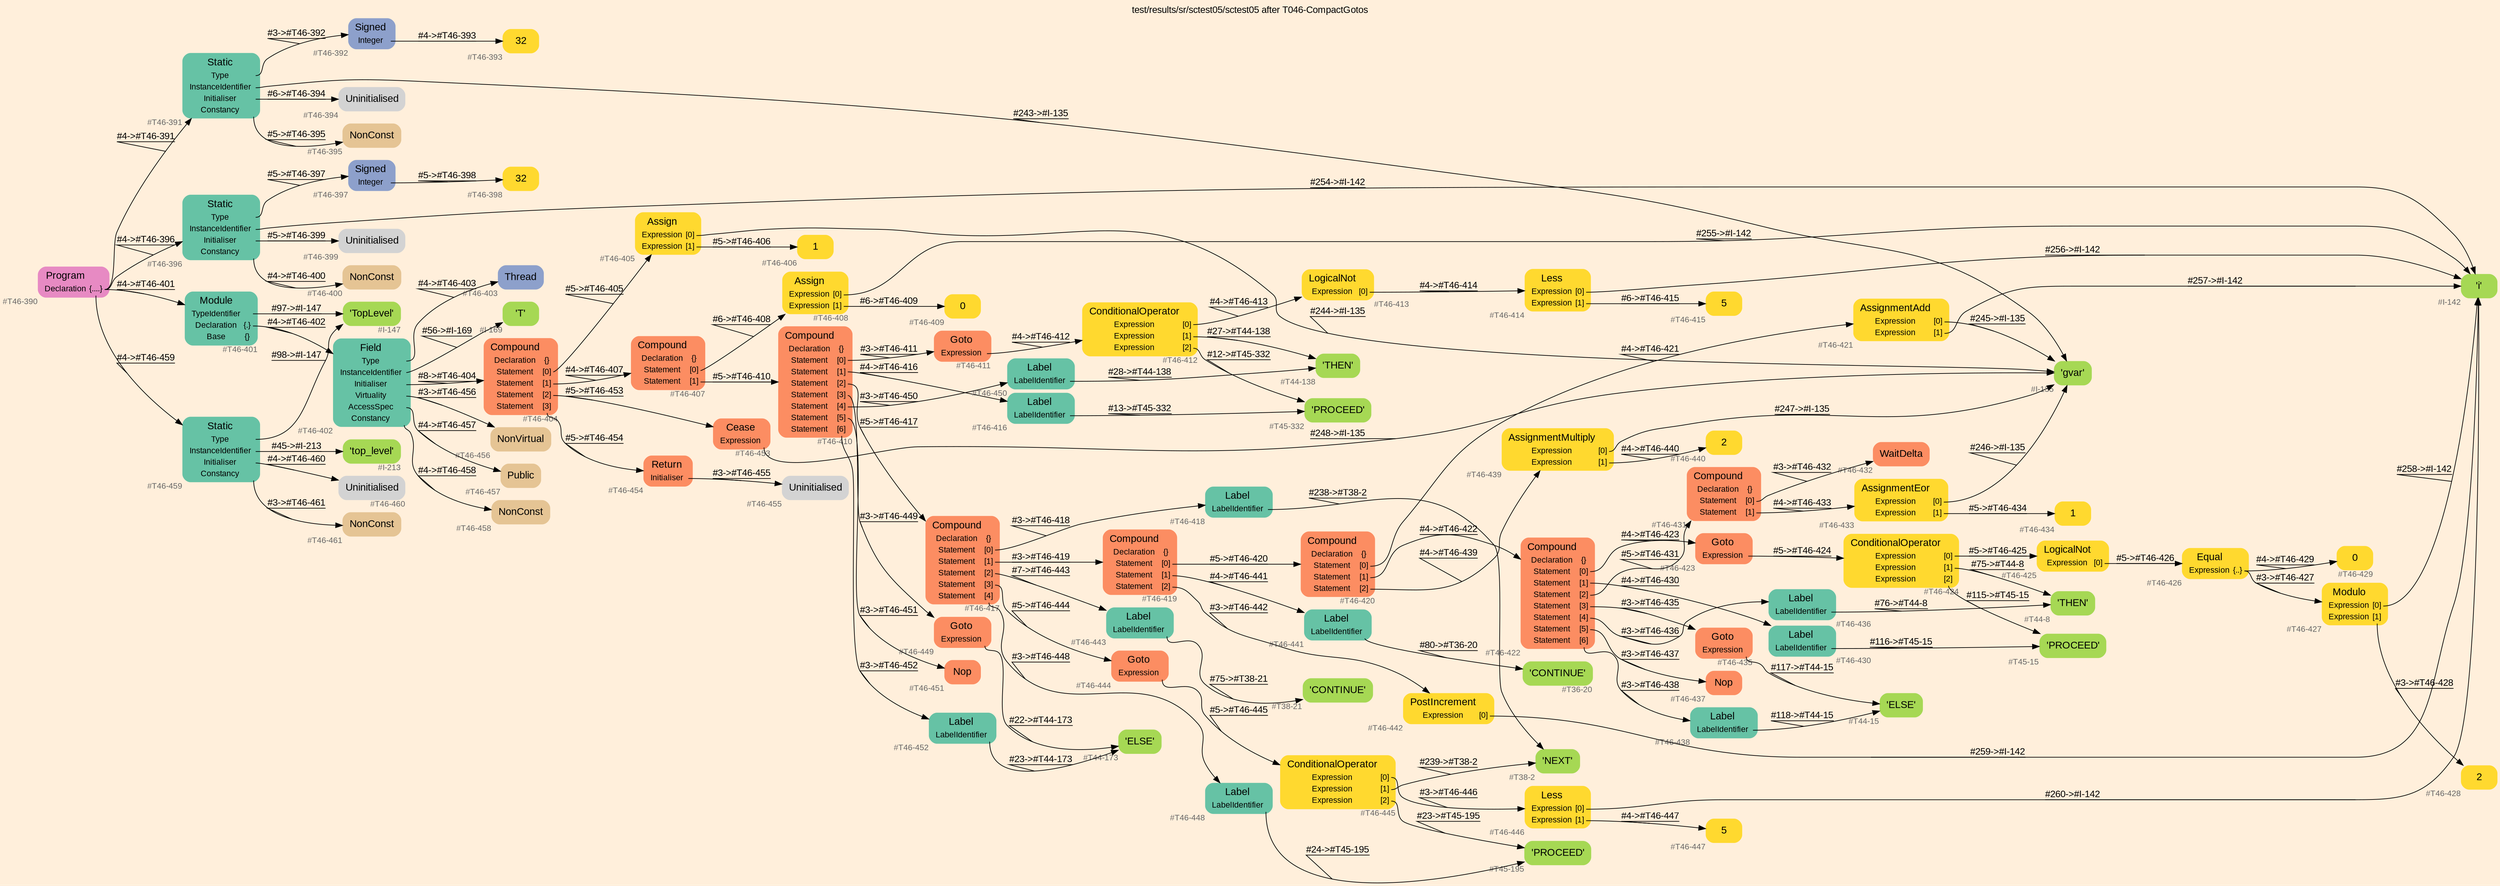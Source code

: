 digraph "test/results/sr/sctest05/sctest05 after T046-CompactGotos" {
label = "test/results/sr/sctest05/sctest05 after T046-CompactGotos"
labelloc = t
graph [
    rankdir = "LR"
    ranksep = 0.3
    bgcolor = antiquewhite1
    color = black
    fontcolor = black
    fontname = "Arial"
];
node [
    fontname = "Arial"
];
edge [
    fontname = "Arial"
];

// -------------------- node figure --------------------
// -------- block #T46-390 ----------
"#T46-390" [
    fillcolor = "/set28/4"
    xlabel = "#T46-390"
    fontsize = "12"
    fontcolor = grey40
    shape = "plaintext"
    label = <<TABLE BORDER="0" CELLBORDER="0" CELLSPACING="0">
     <TR><TD><FONT COLOR="black" POINT-SIZE="15">Program</FONT></TD></TR>
     <TR><TD><FONT COLOR="black" POINT-SIZE="12">Declaration</FONT></TD><TD PORT="port0"><FONT COLOR="black" POINT-SIZE="12">{....}</FONT></TD></TR>
    </TABLE>>
    style = "rounded,filled"
];

// -------- block #T46-391 ----------
"#T46-391" [
    fillcolor = "/set28/1"
    xlabel = "#T46-391"
    fontsize = "12"
    fontcolor = grey40
    shape = "plaintext"
    label = <<TABLE BORDER="0" CELLBORDER="0" CELLSPACING="0">
     <TR><TD><FONT COLOR="black" POINT-SIZE="15">Static</FONT></TD></TR>
     <TR><TD><FONT COLOR="black" POINT-SIZE="12">Type</FONT></TD><TD PORT="port0"></TD></TR>
     <TR><TD><FONT COLOR="black" POINT-SIZE="12">InstanceIdentifier</FONT></TD><TD PORT="port1"></TD></TR>
     <TR><TD><FONT COLOR="black" POINT-SIZE="12">Initialiser</FONT></TD><TD PORT="port2"></TD></TR>
     <TR><TD><FONT COLOR="black" POINT-SIZE="12">Constancy</FONT></TD><TD PORT="port3"></TD></TR>
    </TABLE>>
    style = "rounded,filled"
];

// -------- block #T46-392 ----------
"#T46-392" [
    fillcolor = "/set28/3"
    xlabel = "#T46-392"
    fontsize = "12"
    fontcolor = grey40
    shape = "plaintext"
    label = <<TABLE BORDER="0" CELLBORDER="0" CELLSPACING="0">
     <TR><TD><FONT COLOR="black" POINT-SIZE="15">Signed</FONT></TD></TR>
     <TR><TD><FONT COLOR="black" POINT-SIZE="12">Integer</FONT></TD><TD PORT="port0"></TD></TR>
    </TABLE>>
    style = "rounded,filled"
];

// -------- block #T46-393 ----------
"#T46-393" [
    fillcolor = "/set28/6"
    xlabel = "#T46-393"
    fontsize = "12"
    fontcolor = grey40
    shape = "plaintext"
    label = <<TABLE BORDER="0" CELLBORDER="0" CELLSPACING="0">
     <TR><TD><FONT COLOR="black" POINT-SIZE="15">32</FONT></TD></TR>
    </TABLE>>
    style = "rounded,filled"
];

// -------- block #I-135 ----------
"#I-135" [
    fillcolor = "/set28/5"
    xlabel = "#I-135"
    fontsize = "12"
    fontcolor = grey40
    shape = "plaintext"
    label = <<TABLE BORDER="0" CELLBORDER="0" CELLSPACING="0">
     <TR><TD><FONT COLOR="black" POINT-SIZE="15">'gvar'</FONT></TD></TR>
    </TABLE>>
    style = "rounded,filled"
];

// -------- block #T46-394 ----------
"#T46-394" [
    xlabel = "#T46-394"
    fontsize = "12"
    fontcolor = grey40
    shape = "plaintext"
    label = <<TABLE BORDER="0" CELLBORDER="0" CELLSPACING="0">
     <TR><TD><FONT COLOR="black" POINT-SIZE="15">Uninitialised</FONT></TD></TR>
    </TABLE>>
    style = "rounded,filled"
];

// -------- block #T46-395 ----------
"#T46-395" [
    fillcolor = "/set28/7"
    xlabel = "#T46-395"
    fontsize = "12"
    fontcolor = grey40
    shape = "plaintext"
    label = <<TABLE BORDER="0" CELLBORDER="0" CELLSPACING="0">
     <TR><TD><FONT COLOR="black" POINT-SIZE="15">NonConst</FONT></TD></TR>
    </TABLE>>
    style = "rounded,filled"
];

// -------- block #T46-396 ----------
"#T46-396" [
    fillcolor = "/set28/1"
    xlabel = "#T46-396"
    fontsize = "12"
    fontcolor = grey40
    shape = "plaintext"
    label = <<TABLE BORDER="0" CELLBORDER="0" CELLSPACING="0">
     <TR><TD><FONT COLOR="black" POINT-SIZE="15">Static</FONT></TD></TR>
     <TR><TD><FONT COLOR="black" POINT-SIZE="12">Type</FONT></TD><TD PORT="port0"></TD></TR>
     <TR><TD><FONT COLOR="black" POINT-SIZE="12">InstanceIdentifier</FONT></TD><TD PORT="port1"></TD></TR>
     <TR><TD><FONT COLOR="black" POINT-SIZE="12">Initialiser</FONT></TD><TD PORT="port2"></TD></TR>
     <TR><TD><FONT COLOR="black" POINT-SIZE="12">Constancy</FONT></TD><TD PORT="port3"></TD></TR>
    </TABLE>>
    style = "rounded,filled"
];

// -------- block #T46-397 ----------
"#T46-397" [
    fillcolor = "/set28/3"
    xlabel = "#T46-397"
    fontsize = "12"
    fontcolor = grey40
    shape = "plaintext"
    label = <<TABLE BORDER="0" CELLBORDER="0" CELLSPACING="0">
     <TR><TD><FONT COLOR="black" POINT-SIZE="15">Signed</FONT></TD></TR>
     <TR><TD><FONT COLOR="black" POINT-SIZE="12">Integer</FONT></TD><TD PORT="port0"></TD></TR>
    </TABLE>>
    style = "rounded,filled"
];

// -------- block #T46-398 ----------
"#T46-398" [
    fillcolor = "/set28/6"
    xlabel = "#T46-398"
    fontsize = "12"
    fontcolor = grey40
    shape = "plaintext"
    label = <<TABLE BORDER="0" CELLBORDER="0" CELLSPACING="0">
     <TR><TD><FONT COLOR="black" POINT-SIZE="15">32</FONT></TD></TR>
    </TABLE>>
    style = "rounded,filled"
];

// -------- block #I-142 ----------
"#I-142" [
    fillcolor = "/set28/5"
    xlabel = "#I-142"
    fontsize = "12"
    fontcolor = grey40
    shape = "plaintext"
    label = <<TABLE BORDER="0" CELLBORDER="0" CELLSPACING="0">
     <TR><TD><FONT COLOR="black" POINT-SIZE="15">'i'</FONT></TD></TR>
    </TABLE>>
    style = "rounded,filled"
];

// -------- block #T46-399 ----------
"#T46-399" [
    xlabel = "#T46-399"
    fontsize = "12"
    fontcolor = grey40
    shape = "plaintext"
    label = <<TABLE BORDER="0" CELLBORDER="0" CELLSPACING="0">
     <TR><TD><FONT COLOR="black" POINT-SIZE="15">Uninitialised</FONT></TD></TR>
    </TABLE>>
    style = "rounded,filled"
];

// -------- block #T46-400 ----------
"#T46-400" [
    fillcolor = "/set28/7"
    xlabel = "#T46-400"
    fontsize = "12"
    fontcolor = grey40
    shape = "plaintext"
    label = <<TABLE BORDER="0" CELLBORDER="0" CELLSPACING="0">
     <TR><TD><FONT COLOR="black" POINT-SIZE="15">NonConst</FONT></TD></TR>
    </TABLE>>
    style = "rounded,filled"
];

// -------- block #T46-401 ----------
"#T46-401" [
    fillcolor = "/set28/1"
    xlabel = "#T46-401"
    fontsize = "12"
    fontcolor = grey40
    shape = "plaintext"
    label = <<TABLE BORDER="0" CELLBORDER="0" CELLSPACING="0">
     <TR><TD><FONT COLOR="black" POINT-SIZE="15">Module</FONT></TD></TR>
     <TR><TD><FONT COLOR="black" POINT-SIZE="12">TypeIdentifier</FONT></TD><TD PORT="port0"></TD></TR>
     <TR><TD><FONT COLOR="black" POINT-SIZE="12">Declaration</FONT></TD><TD PORT="port1"><FONT COLOR="black" POINT-SIZE="12">{.}</FONT></TD></TR>
     <TR><TD><FONT COLOR="black" POINT-SIZE="12">Base</FONT></TD><TD PORT="port2"><FONT COLOR="black" POINT-SIZE="12">{}</FONT></TD></TR>
    </TABLE>>
    style = "rounded,filled"
];

// -------- block #I-147 ----------
"#I-147" [
    fillcolor = "/set28/5"
    xlabel = "#I-147"
    fontsize = "12"
    fontcolor = grey40
    shape = "plaintext"
    label = <<TABLE BORDER="0" CELLBORDER="0" CELLSPACING="0">
     <TR><TD><FONT COLOR="black" POINT-SIZE="15">'TopLevel'</FONT></TD></TR>
    </TABLE>>
    style = "rounded,filled"
];

// -------- block #T46-402 ----------
"#T46-402" [
    fillcolor = "/set28/1"
    xlabel = "#T46-402"
    fontsize = "12"
    fontcolor = grey40
    shape = "plaintext"
    label = <<TABLE BORDER="0" CELLBORDER="0" CELLSPACING="0">
     <TR><TD><FONT COLOR="black" POINT-SIZE="15">Field</FONT></TD></TR>
     <TR><TD><FONT COLOR="black" POINT-SIZE="12">Type</FONT></TD><TD PORT="port0"></TD></TR>
     <TR><TD><FONT COLOR="black" POINT-SIZE="12">InstanceIdentifier</FONT></TD><TD PORT="port1"></TD></TR>
     <TR><TD><FONT COLOR="black" POINT-SIZE="12">Initialiser</FONT></TD><TD PORT="port2"></TD></TR>
     <TR><TD><FONT COLOR="black" POINT-SIZE="12">Virtuality</FONT></TD><TD PORT="port3"></TD></TR>
     <TR><TD><FONT COLOR="black" POINT-SIZE="12">AccessSpec</FONT></TD><TD PORT="port4"></TD></TR>
     <TR><TD><FONT COLOR="black" POINT-SIZE="12">Constancy</FONT></TD><TD PORT="port5"></TD></TR>
    </TABLE>>
    style = "rounded,filled"
];

// -------- block #T46-403 ----------
"#T46-403" [
    fillcolor = "/set28/3"
    xlabel = "#T46-403"
    fontsize = "12"
    fontcolor = grey40
    shape = "plaintext"
    label = <<TABLE BORDER="0" CELLBORDER="0" CELLSPACING="0">
     <TR><TD><FONT COLOR="black" POINT-SIZE="15">Thread</FONT></TD></TR>
    </TABLE>>
    style = "rounded,filled"
];

// -------- block #I-169 ----------
"#I-169" [
    fillcolor = "/set28/5"
    xlabel = "#I-169"
    fontsize = "12"
    fontcolor = grey40
    shape = "plaintext"
    label = <<TABLE BORDER="0" CELLBORDER="0" CELLSPACING="0">
     <TR><TD><FONT COLOR="black" POINT-SIZE="15">'T'</FONT></TD></TR>
    </TABLE>>
    style = "rounded,filled"
];

// -------- block #T46-404 ----------
"#T46-404" [
    fillcolor = "/set28/2"
    xlabel = "#T46-404"
    fontsize = "12"
    fontcolor = grey40
    shape = "plaintext"
    label = <<TABLE BORDER="0" CELLBORDER="0" CELLSPACING="0">
     <TR><TD><FONT COLOR="black" POINT-SIZE="15">Compound</FONT></TD></TR>
     <TR><TD><FONT COLOR="black" POINT-SIZE="12">Declaration</FONT></TD><TD PORT="port0"><FONT COLOR="black" POINT-SIZE="12">{}</FONT></TD></TR>
     <TR><TD><FONT COLOR="black" POINT-SIZE="12">Statement</FONT></TD><TD PORT="port1"><FONT COLOR="black" POINT-SIZE="12">[0]</FONT></TD></TR>
     <TR><TD><FONT COLOR="black" POINT-SIZE="12">Statement</FONT></TD><TD PORT="port2"><FONT COLOR="black" POINT-SIZE="12">[1]</FONT></TD></TR>
     <TR><TD><FONT COLOR="black" POINT-SIZE="12">Statement</FONT></TD><TD PORT="port3"><FONT COLOR="black" POINT-SIZE="12">[2]</FONT></TD></TR>
     <TR><TD><FONT COLOR="black" POINT-SIZE="12">Statement</FONT></TD><TD PORT="port4"><FONT COLOR="black" POINT-SIZE="12">[3]</FONT></TD></TR>
    </TABLE>>
    style = "rounded,filled"
];

// -------- block #T46-405 ----------
"#T46-405" [
    fillcolor = "/set28/6"
    xlabel = "#T46-405"
    fontsize = "12"
    fontcolor = grey40
    shape = "plaintext"
    label = <<TABLE BORDER="0" CELLBORDER="0" CELLSPACING="0">
     <TR><TD><FONT COLOR="black" POINT-SIZE="15">Assign</FONT></TD></TR>
     <TR><TD><FONT COLOR="black" POINT-SIZE="12">Expression</FONT></TD><TD PORT="port0"><FONT COLOR="black" POINT-SIZE="12">[0]</FONT></TD></TR>
     <TR><TD><FONT COLOR="black" POINT-SIZE="12">Expression</FONT></TD><TD PORT="port1"><FONT COLOR="black" POINT-SIZE="12">[1]</FONT></TD></TR>
    </TABLE>>
    style = "rounded,filled"
];

// -------- block #T46-406 ----------
"#T46-406" [
    fillcolor = "/set28/6"
    xlabel = "#T46-406"
    fontsize = "12"
    fontcolor = grey40
    shape = "plaintext"
    label = <<TABLE BORDER="0" CELLBORDER="0" CELLSPACING="0">
     <TR><TD><FONT COLOR="black" POINT-SIZE="15">1</FONT></TD></TR>
    </TABLE>>
    style = "rounded,filled"
];

// -------- block #T46-407 ----------
"#T46-407" [
    fillcolor = "/set28/2"
    xlabel = "#T46-407"
    fontsize = "12"
    fontcolor = grey40
    shape = "plaintext"
    label = <<TABLE BORDER="0" CELLBORDER="0" CELLSPACING="0">
     <TR><TD><FONT COLOR="black" POINT-SIZE="15">Compound</FONT></TD></TR>
     <TR><TD><FONT COLOR="black" POINT-SIZE="12">Declaration</FONT></TD><TD PORT="port0"><FONT COLOR="black" POINT-SIZE="12">{}</FONT></TD></TR>
     <TR><TD><FONT COLOR="black" POINT-SIZE="12">Statement</FONT></TD><TD PORT="port1"><FONT COLOR="black" POINT-SIZE="12">[0]</FONT></TD></TR>
     <TR><TD><FONT COLOR="black" POINT-SIZE="12">Statement</FONT></TD><TD PORT="port2"><FONT COLOR="black" POINT-SIZE="12">[1]</FONT></TD></TR>
    </TABLE>>
    style = "rounded,filled"
];

// -------- block #T46-408 ----------
"#T46-408" [
    fillcolor = "/set28/6"
    xlabel = "#T46-408"
    fontsize = "12"
    fontcolor = grey40
    shape = "plaintext"
    label = <<TABLE BORDER="0" CELLBORDER="0" CELLSPACING="0">
     <TR><TD><FONT COLOR="black" POINT-SIZE="15">Assign</FONT></TD></TR>
     <TR><TD><FONT COLOR="black" POINT-SIZE="12">Expression</FONT></TD><TD PORT="port0"><FONT COLOR="black" POINT-SIZE="12">[0]</FONT></TD></TR>
     <TR><TD><FONT COLOR="black" POINT-SIZE="12">Expression</FONT></TD><TD PORT="port1"><FONT COLOR="black" POINT-SIZE="12">[1]</FONT></TD></TR>
    </TABLE>>
    style = "rounded,filled"
];

// -------- block #T46-409 ----------
"#T46-409" [
    fillcolor = "/set28/6"
    xlabel = "#T46-409"
    fontsize = "12"
    fontcolor = grey40
    shape = "plaintext"
    label = <<TABLE BORDER="0" CELLBORDER="0" CELLSPACING="0">
     <TR><TD><FONT COLOR="black" POINT-SIZE="15">0</FONT></TD></TR>
    </TABLE>>
    style = "rounded,filled"
];

// -------- block #T46-410 ----------
"#T46-410" [
    fillcolor = "/set28/2"
    xlabel = "#T46-410"
    fontsize = "12"
    fontcolor = grey40
    shape = "plaintext"
    label = <<TABLE BORDER="0" CELLBORDER="0" CELLSPACING="0">
     <TR><TD><FONT COLOR="black" POINT-SIZE="15">Compound</FONT></TD></TR>
     <TR><TD><FONT COLOR="black" POINT-SIZE="12">Declaration</FONT></TD><TD PORT="port0"><FONT COLOR="black" POINT-SIZE="12">{}</FONT></TD></TR>
     <TR><TD><FONT COLOR="black" POINT-SIZE="12">Statement</FONT></TD><TD PORT="port1"><FONT COLOR="black" POINT-SIZE="12">[0]</FONT></TD></TR>
     <TR><TD><FONT COLOR="black" POINT-SIZE="12">Statement</FONT></TD><TD PORT="port2"><FONT COLOR="black" POINT-SIZE="12">[1]</FONT></TD></TR>
     <TR><TD><FONT COLOR="black" POINT-SIZE="12">Statement</FONT></TD><TD PORT="port3"><FONT COLOR="black" POINT-SIZE="12">[2]</FONT></TD></TR>
     <TR><TD><FONT COLOR="black" POINT-SIZE="12">Statement</FONT></TD><TD PORT="port4"><FONT COLOR="black" POINT-SIZE="12">[3]</FONT></TD></TR>
     <TR><TD><FONT COLOR="black" POINT-SIZE="12">Statement</FONT></TD><TD PORT="port5"><FONT COLOR="black" POINT-SIZE="12">[4]</FONT></TD></TR>
     <TR><TD><FONT COLOR="black" POINT-SIZE="12">Statement</FONT></TD><TD PORT="port6"><FONT COLOR="black" POINT-SIZE="12">[5]</FONT></TD></TR>
     <TR><TD><FONT COLOR="black" POINT-SIZE="12">Statement</FONT></TD><TD PORT="port7"><FONT COLOR="black" POINT-SIZE="12">[6]</FONT></TD></TR>
    </TABLE>>
    style = "rounded,filled"
];

// -------- block #T46-411 ----------
"#T46-411" [
    fillcolor = "/set28/2"
    xlabel = "#T46-411"
    fontsize = "12"
    fontcolor = grey40
    shape = "plaintext"
    label = <<TABLE BORDER="0" CELLBORDER="0" CELLSPACING="0">
     <TR><TD><FONT COLOR="black" POINT-SIZE="15">Goto</FONT></TD></TR>
     <TR><TD><FONT COLOR="black" POINT-SIZE="12">Expression</FONT></TD><TD PORT="port0"></TD></TR>
    </TABLE>>
    style = "rounded,filled"
];

// -------- block #T46-412 ----------
"#T46-412" [
    fillcolor = "/set28/6"
    xlabel = "#T46-412"
    fontsize = "12"
    fontcolor = grey40
    shape = "plaintext"
    label = <<TABLE BORDER="0" CELLBORDER="0" CELLSPACING="0">
     <TR><TD><FONT COLOR="black" POINT-SIZE="15">ConditionalOperator</FONT></TD></TR>
     <TR><TD><FONT COLOR="black" POINT-SIZE="12">Expression</FONT></TD><TD PORT="port0"><FONT COLOR="black" POINT-SIZE="12">[0]</FONT></TD></TR>
     <TR><TD><FONT COLOR="black" POINT-SIZE="12">Expression</FONT></TD><TD PORT="port1"><FONT COLOR="black" POINT-SIZE="12">[1]</FONT></TD></TR>
     <TR><TD><FONT COLOR="black" POINT-SIZE="12">Expression</FONT></TD><TD PORT="port2"><FONT COLOR="black" POINT-SIZE="12">[2]</FONT></TD></TR>
    </TABLE>>
    style = "rounded,filled"
];

// -------- block #T46-413 ----------
"#T46-413" [
    fillcolor = "/set28/6"
    xlabel = "#T46-413"
    fontsize = "12"
    fontcolor = grey40
    shape = "plaintext"
    label = <<TABLE BORDER="0" CELLBORDER="0" CELLSPACING="0">
     <TR><TD><FONT COLOR="black" POINT-SIZE="15">LogicalNot</FONT></TD></TR>
     <TR><TD><FONT COLOR="black" POINT-SIZE="12">Expression</FONT></TD><TD PORT="port0"><FONT COLOR="black" POINT-SIZE="12">[0]</FONT></TD></TR>
    </TABLE>>
    style = "rounded,filled"
];

// -------- block #T46-414 ----------
"#T46-414" [
    fillcolor = "/set28/6"
    xlabel = "#T46-414"
    fontsize = "12"
    fontcolor = grey40
    shape = "plaintext"
    label = <<TABLE BORDER="0" CELLBORDER="0" CELLSPACING="0">
     <TR><TD><FONT COLOR="black" POINT-SIZE="15">Less</FONT></TD></TR>
     <TR><TD><FONT COLOR="black" POINT-SIZE="12">Expression</FONT></TD><TD PORT="port0"><FONT COLOR="black" POINT-SIZE="12">[0]</FONT></TD></TR>
     <TR><TD><FONT COLOR="black" POINT-SIZE="12">Expression</FONT></TD><TD PORT="port1"><FONT COLOR="black" POINT-SIZE="12">[1]</FONT></TD></TR>
    </TABLE>>
    style = "rounded,filled"
];

// -------- block #T46-415 ----------
"#T46-415" [
    fillcolor = "/set28/6"
    xlabel = "#T46-415"
    fontsize = "12"
    fontcolor = grey40
    shape = "plaintext"
    label = <<TABLE BORDER="0" CELLBORDER="0" CELLSPACING="0">
     <TR><TD><FONT COLOR="black" POINT-SIZE="15">5</FONT></TD></TR>
    </TABLE>>
    style = "rounded,filled"
];

// -------- block #T44-138 ----------
"#T44-138" [
    fillcolor = "/set28/5"
    xlabel = "#T44-138"
    fontsize = "12"
    fontcolor = grey40
    shape = "plaintext"
    label = <<TABLE BORDER="0" CELLBORDER="0" CELLSPACING="0">
     <TR><TD><FONT COLOR="black" POINT-SIZE="15">'THEN'</FONT></TD></TR>
    </TABLE>>
    style = "rounded,filled"
];

// -------- block #T45-332 ----------
"#T45-332" [
    fillcolor = "/set28/5"
    xlabel = "#T45-332"
    fontsize = "12"
    fontcolor = grey40
    shape = "plaintext"
    label = <<TABLE BORDER="0" CELLBORDER="0" CELLSPACING="0">
     <TR><TD><FONT COLOR="black" POINT-SIZE="15">'PROCEED'</FONT></TD></TR>
    </TABLE>>
    style = "rounded,filled"
];

// -------- block #T46-416 ----------
"#T46-416" [
    fillcolor = "/set28/1"
    xlabel = "#T46-416"
    fontsize = "12"
    fontcolor = grey40
    shape = "plaintext"
    label = <<TABLE BORDER="0" CELLBORDER="0" CELLSPACING="0">
     <TR><TD><FONT COLOR="black" POINT-SIZE="15">Label</FONT></TD></TR>
     <TR><TD><FONT COLOR="black" POINT-SIZE="12">LabelIdentifier</FONT></TD><TD PORT="port0"></TD></TR>
    </TABLE>>
    style = "rounded,filled"
];

// -------- block #T46-417 ----------
"#T46-417" [
    fillcolor = "/set28/2"
    xlabel = "#T46-417"
    fontsize = "12"
    fontcolor = grey40
    shape = "plaintext"
    label = <<TABLE BORDER="0" CELLBORDER="0" CELLSPACING="0">
     <TR><TD><FONT COLOR="black" POINT-SIZE="15">Compound</FONT></TD></TR>
     <TR><TD><FONT COLOR="black" POINT-SIZE="12">Declaration</FONT></TD><TD PORT="port0"><FONT COLOR="black" POINT-SIZE="12">{}</FONT></TD></TR>
     <TR><TD><FONT COLOR="black" POINT-SIZE="12">Statement</FONT></TD><TD PORT="port1"><FONT COLOR="black" POINT-SIZE="12">[0]</FONT></TD></TR>
     <TR><TD><FONT COLOR="black" POINT-SIZE="12">Statement</FONT></TD><TD PORT="port2"><FONT COLOR="black" POINT-SIZE="12">[1]</FONT></TD></TR>
     <TR><TD><FONT COLOR="black" POINT-SIZE="12">Statement</FONT></TD><TD PORT="port3"><FONT COLOR="black" POINT-SIZE="12">[2]</FONT></TD></TR>
     <TR><TD><FONT COLOR="black" POINT-SIZE="12">Statement</FONT></TD><TD PORT="port4"><FONT COLOR="black" POINT-SIZE="12">[3]</FONT></TD></TR>
     <TR><TD><FONT COLOR="black" POINT-SIZE="12">Statement</FONT></TD><TD PORT="port5"><FONT COLOR="black" POINT-SIZE="12">[4]</FONT></TD></TR>
    </TABLE>>
    style = "rounded,filled"
];

// -------- block #T46-418 ----------
"#T46-418" [
    fillcolor = "/set28/1"
    xlabel = "#T46-418"
    fontsize = "12"
    fontcolor = grey40
    shape = "plaintext"
    label = <<TABLE BORDER="0" CELLBORDER="0" CELLSPACING="0">
     <TR><TD><FONT COLOR="black" POINT-SIZE="15">Label</FONT></TD></TR>
     <TR><TD><FONT COLOR="black" POINT-SIZE="12">LabelIdentifier</FONT></TD><TD PORT="port0"></TD></TR>
    </TABLE>>
    style = "rounded,filled"
];

// -------- block #T38-2 ----------
"#T38-2" [
    fillcolor = "/set28/5"
    xlabel = "#T38-2"
    fontsize = "12"
    fontcolor = grey40
    shape = "plaintext"
    label = <<TABLE BORDER="0" CELLBORDER="0" CELLSPACING="0">
     <TR><TD><FONT COLOR="black" POINT-SIZE="15">'NEXT'</FONT></TD></TR>
    </TABLE>>
    style = "rounded,filled"
];

// -------- block #T46-419 ----------
"#T46-419" [
    fillcolor = "/set28/2"
    xlabel = "#T46-419"
    fontsize = "12"
    fontcolor = grey40
    shape = "plaintext"
    label = <<TABLE BORDER="0" CELLBORDER="0" CELLSPACING="0">
     <TR><TD><FONT COLOR="black" POINT-SIZE="15">Compound</FONT></TD></TR>
     <TR><TD><FONT COLOR="black" POINT-SIZE="12">Declaration</FONT></TD><TD PORT="port0"><FONT COLOR="black" POINT-SIZE="12">{}</FONT></TD></TR>
     <TR><TD><FONT COLOR="black" POINT-SIZE="12">Statement</FONT></TD><TD PORT="port1"><FONT COLOR="black" POINT-SIZE="12">[0]</FONT></TD></TR>
     <TR><TD><FONT COLOR="black" POINT-SIZE="12">Statement</FONT></TD><TD PORT="port2"><FONT COLOR="black" POINT-SIZE="12">[1]</FONT></TD></TR>
     <TR><TD><FONT COLOR="black" POINT-SIZE="12">Statement</FONT></TD><TD PORT="port3"><FONT COLOR="black" POINT-SIZE="12">[2]</FONT></TD></TR>
    </TABLE>>
    style = "rounded,filled"
];

// -------- block #T46-420 ----------
"#T46-420" [
    fillcolor = "/set28/2"
    xlabel = "#T46-420"
    fontsize = "12"
    fontcolor = grey40
    shape = "plaintext"
    label = <<TABLE BORDER="0" CELLBORDER="0" CELLSPACING="0">
     <TR><TD><FONT COLOR="black" POINT-SIZE="15">Compound</FONT></TD></TR>
     <TR><TD><FONT COLOR="black" POINT-SIZE="12">Declaration</FONT></TD><TD PORT="port0"><FONT COLOR="black" POINT-SIZE="12">{}</FONT></TD></TR>
     <TR><TD><FONT COLOR="black" POINT-SIZE="12">Statement</FONT></TD><TD PORT="port1"><FONT COLOR="black" POINT-SIZE="12">[0]</FONT></TD></TR>
     <TR><TD><FONT COLOR="black" POINT-SIZE="12">Statement</FONT></TD><TD PORT="port2"><FONT COLOR="black" POINT-SIZE="12">[1]</FONT></TD></TR>
     <TR><TD><FONT COLOR="black" POINT-SIZE="12">Statement</FONT></TD><TD PORT="port3"><FONT COLOR="black" POINT-SIZE="12">[2]</FONT></TD></TR>
    </TABLE>>
    style = "rounded,filled"
];

// -------- block #T46-421 ----------
"#T46-421" [
    fillcolor = "/set28/6"
    xlabel = "#T46-421"
    fontsize = "12"
    fontcolor = grey40
    shape = "plaintext"
    label = <<TABLE BORDER="0" CELLBORDER="0" CELLSPACING="0">
     <TR><TD><FONT COLOR="black" POINT-SIZE="15">AssignmentAdd</FONT></TD></TR>
     <TR><TD><FONT COLOR="black" POINT-SIZE="12">Expression</FONT></TD><TD PORT="port0"><FONT COLOR="black" POINT-SIZE="12">[0]</FONT></TD></TR>
     <TR><TD><FONT COLOR="black" POINT-SIZE="12">Expression</FONT></TD><TD PORT="port1"><FONT COLOR="black" POINT-SIZE="12">[1]</FONT></TD></TR>
    </TABLE>>
    style = "rounded,filled"
];

// -------- block #T46-422 ----------
"#T46-422" [
    fillcolor = "/set28/2"
    xlabel = "#T46-422"
    fontsize = "12"
    fontcolor = grey40
    shape = "plaintext"
    label = <<TABLE BORDER="0" CELLBORDER="0" CELLSPACING="0">
     <TR><TD><FONT COLOR="black" POINT-SIZE="15">Compound</FONT></TD></TR>
     <TR><TD><FONT COLOR="black" POINT-SIZE="12">Declaration</FONT></TD><TD PORT="port0"><FONT COLOR="black" POINT-SIZE="12">{}</FONT></TD></TR>
     <TR><TD><FONT COLOR="black" POINT-SIZE="12">Statement</FONT></TD><TD PORT="port1"><FONT COLOR="black" POINT-SIZE="12">[0]</FONT></TD></TR>
     <TR><TD><FONT COLOR="black" POINT-SIZE="12">Statement</FONT></TD><TD PORT="port2"><FONT COLOR="black" POINT-SIZE="12">[1]</FONT></TD></TR>
     <TR><TD><FONT COLOR="black" POINT-SIZE="12">Statement</FONT></TD><TD PORT="port3"><FONT COLOR="black" POINT-SIZE="12">[2]</FONT></TD></TR>
     <TR><TD><FONT COLOR="black" POINT-SIZE="12">Statement</FONT></TD><TD PORT="port4"><FONT COLOR="black" POINT-SIZE="12">[3]</FONT></TD></TR>
     <TR><TD><FONT COLOR="black" POINT-SIZE="12">Statement</FONT></TD><TD PORT="port5"><FONT COLOR="black" POINT-SIZE="12">[4]</FONT></TD></TR>
     <TR><TD><FONT COLOR="black" POINT-SIZE="12">Statement</FONT></TD><TD PORT="port6"><FONT COLOR="black" POINT-SIZE="12">[5]</FONT></TD></TR>
     <TR><TD><FONT COLOR="black" POINT-SIZE="12">Statement</FONT></TD><TD PORT="port7"><FONT COLOR="black" POINT-SIZE="12">[6]</FONT></TD></TR>
    </TABLE>>
    style = "rounded,filled"
];

// -------- block #T46-423 ----------
"#T46-423" [
    fillcolor = "/set28/2"
    xlabel = "#T46-423"
    fontsize = "12"
    fontcolor = grey40
    shape = "plaintext"
    label = <<TABLE BORDER="0" CELLBORDER="0" CELLSPACING="0">
     <TR><TD><FONT COLOR="black" POINT-SIZE="15">Goto</FONT></TD></TR>
     <TR><TD><FONT COLOR="black" POINT-SIZE="12">Expression</FONT></TD><TD PORT="port0"></TD></TR>
    </TABLE>>
    style = "rounded,filled"
];

// -------- block #T46-424 ----------
"#T46-424" [
    fillcolor = "/set28/6"
    xlabel = "#T46-424"
    fontsize = "12"
    fontcolor = grey40
    shape = "plaintext"
    label = <<TABLE BORDER="0" CELLBORDER="0" CELLSPACING="0">
     <TR><TD><FONT COLOR="black" POINT-SIZE="15">ConditionalOperator</FONT></TD></TR>
     <TR><TD><FONT COLOR="black" POINT-SIZE="12">Expression</FONT></TD><TD PORT="port0"><FONT COLOR="black" POINT-SIZE="12">[0]</FONT></TD></TR>
     <TR><TD><FONT COLOR="black" POINT-SIZE="12">Expression</FONT></TD><TD PORT="port1"><FONT COLOR="black" POINT-SIZE="12">[1]</FONT></TD></TR>
     <TR><TD><FONT COLOR="black" POINT-SIZE="12">Expression</FONT></TD><TD PORT="port2"><FONT COLOR="black" POINT-SIZE="12">[2]</FONT></TD></TR>
    </TABLE>>
    style = "rounded,filled"
];

// -------- block #T46-425 ----------
"#T46-425" [
    fillcolor = "/set28/6"
    xlabel = "#T46-425"
    fontsize = "12"
    fontcolor = grey40
    shape = "plaintext"
    label = <<TABLE BORDER="0" CELLBORDER="0" CELLSPACING="0">
     <TR><TD><FONT COLOR="black" POINT-SIZE="15">LogicalNot</FONT></TD></TR>
     <TR><TD><FONT COLOR="black" POINT-SIZE="12">Expression</FONT></TD><TD PORT="port0"><FONT COLOR="black" POINT-SIZE="12">[0]</FONT></TD></TR>
    </TABLE>>
    style = "rounded,filled"
];

// -------- block #T46-426 ----------
"#T46-426" [
    fillcolor = "/set28/6"
    xlabel = "#T46-426"
    fontsize = "12"
    fontcolor = grey40
    shape = "plaintext"
    label = <<TABLE BORDER="0" CELLBORDER="0" CELLSPACING="0">
     <TR><TD><FONT COLOR="black" POINT-SIZE="15">Equal</FONT></TD></TR>
     <TR><TD><FONT COLOR="black" POINT-SIZE="12">Expression</FONT></TD><TD PORT="port0"><FONT COLOR="black" POINT-SIZE="12">{..}</FONT></TD></TR>
    </TABLE>>
    style = "rounded,filled"
];

// -------- block #T46-427 ----------
"#T46-427" [
    fillcolor = "/set28/6"
    xlabel = "#T46-427"
    fontsize = "12"
    fontcolor = grey40
    shape = "plaintext"
    label = <<TABLE BORDER="0" CELLBORDER="0" CELLSPACING="0">
     <TR><TD><FONT COLOR="black" POINT-SIZE="15">Modulo</FONT></TD></TR>
     <TR><TD><FONT COLOR="black" POINT-SIZE="12">Expression</FONT></TD><TD PORT="port0"><FONT COLOR="black" POINT-SIZE="12">[0]</FONT></TD></TR>
     <TR><TD><FONT COLOR="black" POINT-SIZE="12">Expression</FONT></TD><TD PORT="port1"><FONT COLOR="black" POINT-SIZE="12">[1]</FONT></TD></TR>
    </TABLE>>
    style = "rounded,filled"
];

// -------- block #T46-428 ----------
"#T46-428" [
    fillcolor = "/set28/6"
    xlabel = "#T46-428"
    fontsize = "12"
    fontcolor = grey40
    shape = "plaintext"
    label = <<TABLE BORDER="0" CELLBORDER="0" CELLSPACING="0">
     <TR><TD><FONT COLOR="black" POINT-SIZE="15">2</FONT></TD></TR>
    </TABLE>>
    style = "rounded,filled"
];

// -------- block #T46-429 ----------
"#T46-429" [
    fillcolor = "/set28/6"
    xlabel = "#T46-429"
    fontsize = "12"
    fontcolor = grey40
    shape = "plaintext"
    label = <<TABLE BORDER="0" CELLBORDER="0" CELLSPACING="0">
     <TR><TD><FONT COLOR="black" POINT-SIZE="15">0</FONT></TD></TR>
    </TABLE>>
    style = "rounded,filled"
];

// -------- block #T44-8 ----------
"#T44-8" [
    fillcolor = "/set28/5"
    xlabel = "#T44-8"
    fontsize = "12"
    fontcolor = grey40
    shape = "plaintext"
    label = <<TABLE BORDER="0" CELLBORDER="0" CELLSPACING="0">
     <TR><TD><FONT COLOR="black" POINT-SIZE="15">'THEN'</FONT></TD></TR>
    </TABLE>>
    style = "rounded,filled"
];

// -------- block #T45-15 ----------
"#T45-15" [
    fillcolor = "/set28/5"
    xlabel = "#T45-15"
    fontsize = "12"
    fontcolor = grey40
    shape = "plaintext"
    label = <<TABLE BORDER="0" CELLBORDER="0" CELLSPACING="0">
     <TR><TD><FONT COLOR="black" POINT-SIZE="15">'PROCEED'</FONT></TD></TR>
    </TABLE>>
    style = "rounded,filled"
];

// -------- block #T46-430 ----------
"#T46-430" [
    fillcolor = "/set28/1"
    xlabel = "#T46-430"
    fontsize = "12"
    fontcolor = grey40
    shape = "plaintext"
    label = <<TABLE BORDER="0" CELLBORDER="0" CELLSPACING="0">
     <TR><TD><FONT COLOR="black" POINT-SIZE="15">Label</FONT></TD></TR>
     <TR><TD><FONT COLOR="black" POINT-SIZE="12">LabelIdentifier</FONT></TD><TD PORT="port0"></TD></TR>
    </TABLE>>
    style = "rounded,filled"
];

// -------- block #T46-431 ----------
"#T46-431" [
    fillcolor = "/set28/2"
    xlabel = "#T46-431"
    fontsize = "12"
    fontcolor = grey40
    shape = "plaintext"
    label = <<TABLE BORDER="0" CELLBORDER="0" CELLSPACING="0">
     <TR><TD><FONT COLOR="black" POINT-SIZE="15">Compound</FONT></TD></TR>
     <TR><TD><FONT COLOR="black" POINT-SIZE="12">Declaration</FONT></TD><TD PORT="port0"><FONT COLOR="black" POINT-SIZE="12">{}</FONT></TD></TR>
     <TR><TD><FONT COLOR="black" POINT-SIZE="12">Statement</FONT></TD><TD PORT="port1"><FONT COLOR="black" POINT-SIZE="12">[0]</FONT></TD></TR>
     <TR><TD><FONT COLOR="black" POINT-SIZE="12">Statement</FONT></TD><TD PORT="port2"><FONT COLOR="black" POINT-SIZE="12">[1]</FONT></TD></TR>
    </TABLE>>
    style = "rounded,filled"
];

// -------- block #T46-432 ----------
"#T46-432" [
    fillcolor = "/set28/2"
    xlabel = "#T46-432"
    fontsize = "12"
    fontcolor = grey40
    shape = "plaintext"
    label = <<TABLE BORDER="0" CELLBORDER="0" CELLSPACING="0">
     <TR><TD><FONT COLOR="black" POINT-SIZE="15">WaitDelta</FONT></TD></TR>
    </TABLE>>
    style = "rounded,filled"
];

// -------- block #T46-433 ----------
"#T46-433" [
    fillcolor = "/set28/6"
    xlabel = "#T46-433"
    fontsize = "12"
    fontcolor = grey40
    shape = "plaintext"
    label = <<TABLE BORDER="0" CELLBORDER="0" CELLSPACING="0">
     <TR><TD><FONT COLOR="black" POINT-SIZE="15">AssignmentEor</FONT></TD></TR>
     <TR><TD><FONT COLOR="black" POINT-SIZE="12">Expression</FONT></TD><TD PORT="port0"><FONT COLOR="black" POINT-SIZE="12">[0]</FONT></TD></TR>
     <TR><TD><FONT COLOR="black" POINT-SIZE="12">Expression</FONT></TD><TD PORT="port1"><FONT COLOR="black" POINT-SIZE="12">[1]</FONT></TD></TR>
    </TABLE>>
    style = "rounded,filled"
];

// -------- block #T46-434 ----------
"#T46-434" [
    fillcolor = "/set28/6"
    xlabel = "#T46-434"
    fontsize = "12"
    fontcolor = grey40
    shape = "plaintext"
    label = <<TABLE BORDER="0" CELLBORDER="0" CELLSPACING="0">
     <TR><TD><FONT COLOR="black" POINT-SIZE="15">1</FONT></TD></TR>
    </TABLE>>
    style = "rounded,filled"
];

// -------- block #T46-435 ----------
"#T46-435" [
    fillcolor = "/set28/2"
    xlabel = "#T46-435"
    fontsize = "12"
    fontcolor = grey40
    shape = "plaintext"
    label = <<TABLE BORDER="0" CELLBORDER="0" CELLSPACING="0">
     <TR><TD><FONT COLOR="black" POINT-SIZE="15">Goto</FONT></TD></TR>
     <TR><TD><FONT COLOR="black" POINT-SIZE="12">Expression</FONT></TD><TD PORT="port0"></TD></TR>
    </TABLE>>
    style = "rounded,filled"
];

// -------- block #T44-15 ----------
"#T44-15" [
    fillcolor = "/set28/5"
    xlabel = "#T44-15"
    fontsize = "12"
    fontcolor = grey40
    shape = "plaintext"
    label = <<TABLE BORDER="0" CELLBORDER="0" CELLSPACING="0">
     <TR><TD><FONT COLOR="black" POINT-SIZE="15">'ELSE'</FONT></TD></TR>
    </TABLE>>
    style = "rounded,filled"
];

// -------- block #T46-436 ----------
"#T46-436" [
    fillcolor = "/set28/1"
    xlabel = "#T46-436"
    fontsize = "12"
    fontcolor = grey40
    shape = "plaintext"
    label = <<TABLE BORDER="0" CELLBORDER="0" CELLSPACING="0">
     <TR><TD><FONT COLOR="black" POINT-SIZE="15">Label</FONT></TD></TR>
     <TR><TD><FONT COLOR="black" POINT-SIZE="12">LabelIdentifier</FONT></TD><TD PORT="port0"></TD></TR>
    </TABLE>>
    style = "rounded,filled"
];

// -------- block #T46-437 ----------
"#T46-437" [
    fillcolor = "/set28/2"
    xlabel = "#T46-437"
    fontsize = "12"
    fontcolor = grey40
    shape = "plaintext"
    label = <<TABLE BORDER="0" CELLBORDER="0" CELLSPACING="0">
     <TR><TD><FONT COLOR="black" POINT-SIZE="15">Nop</FONT></TD></TR>
    </TABLE>>
    style = "rounded,filled"
];

// -------- block #T46-438 ----------
"#T46-438" [
    fillcolor = "/set28/1"
    xlabel = "#T46-438"
    fontsize = "12"
    fontcolor = grey40
    shape = "plaintext"
    label = <<TABLE BORDER="0" CELLBORDER="0" CELLSPACING="0">
     <TR><TD><FONT COLOR="black" POINT-SIZE="15">Label</FONT></TD></TR>
     <TR><TD><FONT COLOR="black" POINT-SIZE="12">LabelIdentifier</FONT></TD><TD PORT="port0"></TD></TR>
    </TABLE>>
    style = "rounded,filled"
];

// -------- block #T46-439 ----------
"#T46-439" [
    fillcolor = "/set28/6"
    xlabel = "#T46-439"
    fontsize = "12"
    fontcolor = grey40
    shape = "plaintext"
    label = <<TABLE BORDER="0" CELLBORDER="0" CELLSPACING="0">
     <TR><TD><FONT COLOR="black" POINT-SIZE="15">AssignmentMultiply</FONT></TD></TR>
     <TR><TD><FONT COLOR="black" POINT-SIZE="12">Expression</FONT></TD><TD PORT="port0"><FONT COLOR="black" POINT-SIZE="12">[0]</FONT></TD></TR>
     <TR><TD><FONT COLOR="black" POINT-SIZE="12">Expression</FONT></TD><TD PORT="port1"><FONT COLOR="black" POINT-SIZE="12">[1]</FONT></TD></TR>
    </TABLE>>
    style = "rounded,filled"
];

// -------- block #T46-440 ----------
"#T46-440" [
    fillcolor = "/set28/6"
    xlabel = "#T46-440"
    fontsize = "12"
    fontcolor = grey40
    shape = "plaintext"
    label = <<TABLE BORDER="0" CELLBORDER="0" CELLSPACING="0">
     <TR><TD><FONT COLOR="black" POINT-SIZE="15">2</FONT></TD></TR>
    </TABLE>>
    style = "rounded,filled"
];

// -------- block #T46-441 ----------
"#T46-441" [
    fillcolor = "/set28/1"
    xlabel = "#T46-441"
    fontsize = "12"
    fontcolor = grey40
    shape = "plaintext"
    label = <<TABLE BORDER="0" CELLBORDER="0" CELLSPACING="0">
     <TR><TD><FONT COLOR="black" POINT-SIZE="15">Label</FONT></TD></TR>
     <TR><TD><FONT COLOR="black" POINT-SIZE="12">LabelIdentifier</FONT></TD><TD PORT="port0"></TD></TR>
    </TABLE>>
    style = "rounded,filled"
];

// -------- block #T36-20 ----------
"#T36-20" [
    fillcolor = "/set28/5"
    xlabel = "#T36-20"
    fontsize = "12"
    fontcolor = grey40
    shape = "plaintext"
    label = <<TABLE BORDER="0" CELLBORDER="0" CELLSPACING="0">
     <TR><TD><FONT COLOR="black" POINT-SIZE="15">'CONTINUE'</FONT></TD></TR>
    </TABLE>>
    style = "rounded,filled"
];

// -------- block #T46-442 ----------
"#T46-442" [
    fillcolor = "/set28/6"
    xlabel = "#T46-442"
    fontsize = "12"
    fontcolor = grey40
    shape = "plaintext"
    label = <<TABLE BORDER="0" CELLBORDER="0" CELLSPACING="0">
     <TR><TD><FONT COLOR="black" POINT-SIZE="15">PostIncrement</FONT></TD></TR>
     <TR><TD><FONT COLOR="black" POINT-SIZE="12">Expression</FONT></TD><TD PORT="port0"><FONT COLOR="black" POINT-SIZE="12">[0]</FONT></TD></TR>
    </TABLE>>
    style = "rounded,filled"
];

// -------- block #T46-443 ----------
"#T46-443" [
    fillcolor = "/set28/1"
    xlabel = "#T46-443"
    fontsize = "12"
    fontcolor = grey40
    shape = "plaintext"
    label = <<TABLE BORDER="0" CELLBORDER="0" CELLSPACING="0">
     <TR><TD><FONT COLOR="black" POINT-SIZE="15">Label</FONT></TD></TR>
     <TR><TD><FONT COLOR="black" POINT-SIZE="12">LabelIdentifier</FONT></TD><TD PORT="port0"></TD></TR>
    </TABLE>>
    style = "rounded,filled"
];

// -------- block #T38-21 ----------
"#T38-21" [
    fillcolor = "/set28/5"
    xlabel = "#T38-21"
    fontsize = "12"
    fontcolor = grey40
    shape = "plaintext"
    label = <<TABLE BORDER="0" CELLBORDER="0" CELLSPACING="0">
     <TR><TD><FONT COLOR="black" POINT-SIZE="15">'CONTINUE'</FONT></TD></TR>
    </TABLE>>
    style = "rounded,filled"
];

// -------- block #T46-444 ----------
"#T46-444" [
    fillcolor = "/set28/2"
    xlabel = "#T46-444"
    fontsize = "12"
    fontcolor = grey40
    shape = "plaintext"
    label = <<TABLE BORDER="0" CELLBORDER="0" CELLSPACING="0">
     <TR><TD><FONT COLOR="black" POINT-SIZE="15">Goto</FONT></TD></TR>
     <TR><TD><FONT COLOR="black" POINT-SIZE="12">Expression</FONT></TD><TD PORT="port0"></TD></TR>
    </TABLE>>
    style = "rounded,filled"
];

// -------- block #T46-445 ----------
"#T46-445" [
    fillcolor = "/set28/6"
    xlabel = "#T46-445"
    fontsize = "12"
    fontcolor = grey40
    shape = "plaintext"
    label = <<TABLE BORDER="0" CELLBORDER="0" CELLSPACING="0">
     <TR><TD><FONT COLOR="black" POINT-SIZE="15">ConditionalOperator</FONT></TD></TR>
     <TR><TD><FONT COLOR="black" POINT-SIZE="12">Expression</FONT></TD><TD PORT="port0"><FONT COLOR="black" POINT-SIZE="12">[0]</FONT></TD></TR>
     <TR><TD><FONT COLOR="black" POINT-SIZE="12">Expression</FONT></TD><TD PORT="port1"><FONT COLOR="black" POINT-SIZE="12">[1]</FONT></TD></TR>
     <TR><TD><FONT COLOR="black" POINT-SIZE="12">Expression</FONT></TD><TD PORT="port2"><FONT COLOR="black" POINT-SIZE="12">[2]</FONT></TD></TR>
    </TABLE>>
    style = "rounded,filled"
];

// -------- block #T46-446 ----------
"#T46-446" [
    fillcolor = "/set28/6"
    xlabel = "#T46-446"
    fontsize = "12"
    fontcolor = grey40
    shape = "plaintext"
    label = <<TABLE BORDER="0" CELLBORDER="0" CELLSPACING="0">
     <TR><TD><FONT COLOR="black" POINT-SIZE="15">Less</FONT></TD></TR>
     <TR><TD><FONT COLOR="black" POINT-SIZE="12">Expression</FONT></TD><TD PORT="port0"><FONT COLOR="black" POINT-SIZE="12">[0]</FONT></TD></TR>
     <TR><TD><FONT COLOR="black" POINT-SIZE="12">Expression</FONT></TD><TD PORT="port1"><FONT COLOR="black" POINT-SIZE="12">[1]</FONT></TD></TR>
    </TABLE>>
    style = "rounded,filled"
];

// -------- block #T46-447 ----------
"#T46-447" [
    fillcolor = "/set28/6"
    xlabel = "#T46-447"
    fontsize = "12"
    fontcolor = grey40
    shape = "plaintext"
    label = <<TABLE BORDER="0" CELLBORDER="0" CELLSPACING="0">
     <TR><TD><FONT COLOR="black" POINT-SIZE="15">5</FONT></TD></TR>
    </TABLE>>
    style = "rounded,filled"
];

// -------- block #T45-195 ----------
"#T45-195" [
    fillcolor = "/set28/5"
    xlabel = "#T45-195"
    fontsize = "12"
    fontcolor = grey40
    shape = "plaintext"
    label = <<TABLE BORDER="0" CELLBORDER="0" CELLSPACING="0">
     <TR><TD><FONT COLOR="black" POINT-SIZE="15">'PROCEED'</FONT></TD></TR>
    </TABLE>>
    style = "rounded,filled"
];

// -------- block #T46-448 ----------
"#T46-448" [
    fillcolor = "/set28/1"
    xlabel = "#T46-448"
    fontsize = "12"
    fontcolor = grey40
    shape = "plaintext"
    label = <<TABLE BORDER="0" CELLBORDER="0" CELLSPACING="0">
     <TR><TD><FONT COLOR="black" POINT-SIZE="15">Label</FONT></TD></TR>
     <TR><TD><FONT COLOR="black" POINT-SIZE="12">LabelIdentifier</FONT></TD><TD PORT="port0"></TD></TR>
    </TABLE>>
    style = "rounded,filled"
];

// -------- block #T46-449 ----------
"#T46-449" [
    fillcolor = "/set28/2"
    xlabel = "#T46-449"
    fontsize = "12"
    fontcolor = grey40
    shape = "plaintext"
    label = <<TABLE BORDER="0" CELLBORDER="0" CELLSPACING="0">
     <TR><TD><FONT COLOR="black" POINT-SIZE="15">Goto</FONT></TD></TR>
     <TR><TD><FONT COLOR="black" POINT-SIZE="12">Expression</FONT></TD><TD PORT="port0"></TD></TR>
    </TABLE>>
    style = "rounded,filled"
];

// -------- block #T44-173 ----------
"#T44-173" [
    fillcolor = "/set28/5"
    xlabel = "#T44-173"
    fontsize = "12"
    fontcolor = grey40
    shape = "plaintext"
    label = <<TABLE BORDER="0" CELLBORDER="0" CELLSPACING="0">
     <TR><TD><FONT COLOR="black" POINT-SIZE="15">'ELSE'</FONT></TD></TR>
    </TABLE>>
    style = "rounded,filled"
];

// -------- block #T46-450 ----------
"#T46-450" [
    fillcolor = "/set28/1"
    xlabel = "#T46-450"
    fontsize = "12"
    fontcolor = grey40
    shape = "plaintext"
    label = <<TABLE BORDER="0" CELLBORDER="0" CELLSPACING="0">
     <TR><TD><FONT COLOR="black" POINT-SIZE="15">Label</FONT></TD></TR>
     <TR><TD><FONT COLOR="black" POINT-SIZE="12">LabelIdentifier</FONT></TD><TD PORT="port0"></TD></TR>
    </TABLE>>
    style = "rounded,filled"
];

// -------- block #T46-451 ----------
"#T46-451" [
    fillcolor = "/set28/2"
    xlabel = "#T46-451"
    fontsize = "12"
    fontcolor = grey40
    shape = "plaintext"
    label = <<TABLE BORDER="0" CELLBORDER="0" CELLSPACING="0">
     <TR><TD><FONT COLOR="black" POINT-SIZE="15">Nop</FONT></TD></TR>
    </TABLE>>
    style = "rounded,filled"
];

// -------- block #T46-452 ----------
"#T46-452" [
    fillcolor = "/set28/1"
    xlabel = "#T46-452"
    fontsize = "12"
    fontcolor = grey40
    shape = "plaintext"
    label = <<TABLE BORDER="0" CELLBORDER="0" CELLSPACING="0">
     <TR><TD><FONT COLOR="black" POINT-SIZE="15">Label</FONT></TD></TR>
     <TR><TD><FONT COLOR="black" POINT-SIZE="12">LabelIdentifier</FONT></TD><TD PORT="port0"></TD></TR>
    </TABLE>>
    style = "rounded,filled"
];

// -------- block #T46-453 ----------
"#T46-453" [
    fillcolor = "/set28/2"
    xlabel = "#T46-453"
    fontsize = "12"
    fontcolor = grey40
    shape = "plaintext"
    label = <<TABLE BORDER="0" CELLBORDER="0" CELLSPACING="0">
     <TR><TD><FONT COLOR="black" POINT-SIZE="15">Cease</FONT></TD></TR>
     <TR><TD><FONT COLOR="black" POINT-SIZE="12">Expression</FONT></TD><TD PORT="port0"></TD></TR>
    </TABLE>>
    style = "rounded,filled"
];

// -------- block #T46-454 ----------
"#T46-454" [
    fillcolor = "/set28/2"
    xlabel = "#T46-454"
    fontsize = "12"
    fontcolor = grey40
    shape = "plaintext"
    label = <<TABLE BORDER="0" CELLBORDER="0" CELLSPACING="0">
     <TR><TD><FONT COLOR="black" POINT-SIZE="15">Return</FONT></TD></TR>
     <TR><TD><FONT COLOR="black" POINT-SIZE="12">Initialiser</FONT></TD><TD PORT="port0"></TD></TR>
    </TABLE>>
    style = "rounded,filled"
];

// -------- block #T46-455 ----------
"#T46-455" [
    xlabel = "#T46-455"
    fontsize = "12"
    fontcolor = grey40
    shape = "plaintext"
    label = <<TABLE BORDER="0" CELLBORDER="0" CELLSPACING="0">
     <TR><TD><FONT COLOR="black" POINT-SIZE="15">Uninitialised</FONT></TD></TR>
    </TABLE>>
    style = "rounded,filled"
];

// -------- block #T46-456 ----------
"#T46-456" [
    fillcolor = "/set28/7"
    xlabel = "#T46-456"
    fontsize = "12"
    fontcolor = grey40
    shape = "plaintext"
    label = <<TABLE BORDER="0" CELLBORDER="0" CELLSPACING="0">
     <TR><TD><FONT COLOR="black" POINT-SIZE="15">NonVirtual</FONT></TD></TR>
    </TABLE>>
    style = "rounded,filled"
];

// -------- block #T46-457 ----------
"#T46-457" [
    fillcolor = "/set28/7"
    xlabel = "#T46-457"
    fontsize = "12"
    fontcolor = grey40
    shape = "plaintext"
    label = <<TABLE BORDER="0" CELLBORDER="0" CELLSPACING="0">
     <TR><TD><FONT COLOR="black" POINT-SIZE="15">Public</FONT></TD></TR>
    </TABLE>>
    style = "rounded,filled"
];

// -------- block #T46-458 ----------
"#T46-458" [
    fillcolor = "/set28/7"
    xlabel = "#T46-458"
    fontsize = "12"
    fontcolor = grey40
    shape = "plaintext"
    label = <<TABLE BORDER="0" CELLBORDER="0" CELLSPACING="0">
     <TR><TD><FONT COLOR="black" POINT-SIZE="15">NonConst</FONT></TD></TR>
    </TABLE>>
    style = "rounded,filled"
];

// -------- block #T46-459 ----------
"#T46-459" [
    fillcolor = "/set28/1"
    xlabel = "#T46-459"
    fontsize = "12"
    fontcolor = grey40
    shape = "plaintext"
    label = <<TABLE BORDER="0" CELLBORDER="0" CELLSPACING="0">
     <TR><TD><FONT COLOR="black" POINT-SIZE="15">Static</FONT></TD></TR>
     <TR><TD><FONT COLOR="black" POINT-SIZE="12">Type</FONT></TD><TD PORT="port0"></TD></TR>
     <TR><TD><FONT COLOR="black" POINT-SIZE="12">InstanceIdentifier</FONT></TD><TD PORT="port1"></TD></TR>
     <TR><TD><FONT COLOR="black" POINT-SIZE="12">Initialiser</FONT></TD><TD PORT="port2"></TD></TR>
     <TR><TD><FONT COLOR="black" POINT-SIZE="12">Constancy</FONT></TD><TD PORT="port3"></TD></TR>
    </TABLE>>
    style = "rounded,filled"
];

// -------- block #I-213 ----------
"#I-213" [
    fillcolor = "/set28/5"
    xlabel = "#I-213"
    fontsize = "12"
    fontcolor = grey40
    shape = "plaintext"
    label = <<TABLE BORDER="0" CELLBORDER="0" CELLSPACING="0">
     <TR><TD><FONT COLOR="black" POINT-SIZE="15">'top_level'</FONT></TD></TR>
    </TABLE>>
    style = "rounded,filled"
];

// -------- block #T46-460 ----------
"#T46-460" [
    xlabel = "#T46-460"
    fontsize = "12"
    fontcolor = grey40
    shape = "plaintext"
    label = <<TABLE BORDER="0" CELLBORDER="0" CELLSPACING="0">
     <TR><TD><FONT COLOR="black" POINT-SIZE="15">Uninitialised</FONT></TD></TR>
    </TABLE>>
    style = "rounded,filled"
];

// -------- block #T46-461 ----------
"#T46-461" [
    fillcolor = "/set28/7"
    xlabel = "#T46-461"
    fontsize = "12"
    fontcolor = grey40
    shape = "plaintext"
    label = <<TABLE BORDER="0" CELLBORDER="0" CELLSPACING="0">
     <TR><TD><FONT COLOR="black" POINT-SIZE="15">NonConst</FONT></TD></TR>
    </TABLE>>
    style = "rounded,filled"
];

"#T46-390":port0 -> "#T46-391" [
    label = "#4-&gt;#T46-391"
    decorate = true
    color = black
    fontcolor = black
];

"#T46-390":port0 -> "#T46-396" [
    label = "#4-&gt;#T46-396"
    decorate = true
    color = black
    fontcolor = black
];

"#T46-390":port0 -> "#T46-401" [
    label = "#4-&gt;#T46-401"
    decorate = true
    color = black
    fontcolor = black
];

"#T46-390":port0 -> "#T46-459" [
    label = "#4-&gt;#T46-459"
    decorate = true
    color = black
    fontcolor = black
];

"#T46-391":port0 -> "#T46-392" [
    label = "#3-&gt;#T46-392"
    decorate = true
    color = black
    fontcolor = black
];

"#T46-391":port1 -> "#I-135" [
    label = "#243-&gt;#I-135"
    decorate = true
    color = black
    fontcolor = black
];

"#T46-391":port2 -> "#T46-394" [
    label = "#6-&gt;#T46-394"
    decorate = true
    color = black
    fontcolor = black
];

"#T46-391":port3 -> "#T46-395" [
    label = "#5-&gt;#T46-395"
    decorate = true
    color = black
    fontcolor = black
];

"#T46-392":port0 -> "#T46-393" [
    label = "#4-&gt;#T46-393"
    decorate = true
    color = black
    fontcolor = black
];

"#T46-396":port0 -> "#T46-397" [
    label = "#5-&gt;#T46-397"
    decorate = true
    color = black
    fontcolor = black
];

"#T46-396":port1 -> "#I-142" [
    label = "#254-&gt;#I-142"
    decorate = true
    color = black
    fontcolor = black
];

"#T46-396":port2 -> "#T46-399" [
    label = "#5-&gt;#T46-399"
    decorate = true
    color = black
    fontcolor = black
];

"#T46-396":port3 -> "#T46-400" [
    label = "#4-&gt;#T46-400"
    decorate = true
    color = black
    fontcolor = black
];

"#T46-397":port0 -> "#T46-398" [
    label = "#5-&gt;#T46-398"
    decorate = true
    color = black
    fontcolor = black
];

"#T46-401":port0 -> "#I-147" [
    label = "#97-&gt;#I-147"
    decorate = true
    color = black
    fontcolor = black
];

"#T46-401":port1 -> "#T46-402" [
    label = "#4-&gt;#T46-402"
    decorate = true
    color = black
    fontcolor = black
];

"#T46-402":port0 -> "#T46-403" [
    label = "#4-&gt;#T46-403"
    decorate = true
    color = black
    fontcolor = black
];

"#T46-402":port1 -> "#I-169" [
    label = "#56-&gt;#I-169"
    decorate = true
    color = black
    fontcolor = black
];

"#T46-402":port2 -> "#T46-404" [
    label = "#8-&gt;#T46-404"
    decorate = true
    color = black
    fontcolor = black
];

"#T46-402":port3 -> "#T46-456" [
    label = "#3-&gt;#T46-456"
    decorate = true
    color = black
    fontcolor = black
];

"#T46-402":port4 -> "#T46-457" [
    label = "#4-&gt;#T46-457"
    decorate = true
    color = black
    fontcolor = black
];

"#T46-402":port5 -> "#T46-458" [
    label = "#4-&gt;#T46-458"
    decorate = true
    color = black
    fontcolor = black
];

"#T46-404":port1 -> "#T46-405" [
    label = "#5-&gt;#T46-405"
    decorate = true
    color = black
    fontcolor = black
];

"#T46-404":port2 -> "#T46-407" [
    label = "#4-&gt;#T46-407"
    decorate = true
    color = black
    fontcolor = black
];

"#T46-404":port3 -> "#T46-453" [
    label = "#5-&gt;#T46-453"
    decorate = true
    color = black
    fontcolor = black
];

"#T46-404":port4 -> "#T46-454" [
    label = "#5-&gt;#T46-454"
    decorate = true
    color = black
    fontcolor = black
];

"#T46-405":port0 -> "#I-135" [
    label = "#244-&gt;#I-135"
    decorate = true
    color = black
    fontcolor = black
];

"#T46-405":port1 -> "#T46-406" [
    label = "#5-&gt;#T46-406"
    decorate = true
    color = black
    fontcolor = black
];

"#T46-407":port1 -> "#T46-408" [
    label = "#6-&gt;#T46-408"
    decorate = true
    color = black
    fontcolor = black
];

"#T46-407":port2 -> "#T46-410" [
    label = "#5-&gt;#T46-410"
    decorate = true
    color = black
    fontcolor = black
];

"#T46-408":port0 -> "#I-142" [
    label = "#255-&gt;#I-142"
    decorate = true
    color = black
    fontcolor = black
];

"#T46-408":port1 -> "#T46-409" [
    label = "#6-&gt;#T46-409"
    decorate = true
    color = black
    fontcolor = black
];

"#T46-410":port1 -> "#T46-411" [
    label = "#3-&gt;#T46-411"
    decorate = true
    color = black
    fontcolor = black
];

"#T46-410":port2 -> "#T46-416" [
    label = "#4-&gt;#T46-416"
    decorate = true
    color = black
    fontcolor = black
];

"#T46-410":port3 -> "#T46-417" [
    label = "#5-&gt;#T46-417"
    decorate = true
    color = black
    fontcolor = black
];

"#T46-410":port4 -> "#T46-449" [
    label = "#3-&gt;#T46-449"
    decorate = true
    color = black
    fontcolor = black
];

"#T46-410":port5 -> "#T46-450" [
    label = "#3-&gt;#T46-450"
    decorate = true
    color = black
    fontcolor = black
];

"#T46-410":port6 -> "#T46-451" [
    label = "#3-&gt;#T46-451"
    decorate = true
    color = black
    fontcolor = black
];

"#T46-410":port7 -> "#T46-452" [
    label = "#3-&gt;#T46-452"
    decorate = true
    color = black
    fontcolor = black
];

"#T46-411":port0 -> "#T46-412" [
    label = "#4-&gt;#T46-412"
    decorate = true
    color = black
    fontcolor = black
];

"#T46-412":port0 -> "#T46-413" [
    label = "#4-&gt;#T46-413"
    decorate = true
    color = black
    fontcolor = black
];

"#T46-412":port1 -> "#T44-138" [
    label = "#27-&gt;#T44-138"
    decorate = true
    color = black
    fontcolor = black
];

"#T46-412":port2 -> "#T45-332" [
    label = "#12-&gt;#T45-332"
    decorate = true
    color = black
    fontcolor = black
];

"#T46-413":port0 -> "#T46-414" [
    label = "#4-&gt;#T46-414"
    decorate = true
    color = black
    fontcolor = black
];

"#T46-414":port0 -> "#I-142" [
    label = "#256-&gt;#I-142"
    decorate = true
    color = black
    fontcolor = black
];

"#T46-414":port1 -> "#T46-415" [
    label = "#6-&gt;#T46-415"
    decorate = true
    color = black
    fontcolor = black
];

"#T46-416":port0 -> "#T45-332" [
    label = "#13-&gt;#T45-332"
    decorate = true
    color = black
    fontcolor = black
];

"#T46-417":port1 -> "#T46-418" [
    label = "#3-&gt;#T46-418"
    decorate = true
    color = black
    fontcolor = black
];

"#T46-417":port2 -> "#T46-419" [
    label = "#3-&gt;#T46-419"
    decorate = true
    color = black
    fontcolor = black
];

"#T46-417":port3 -> "#T46-443" [
    label = "#7-&gt;#T46-443"
    decorate = true
    color = black
    fontcolor = black
];

"#T46-417":port4 -> "#T46-444" [
    label = "#5-&gt;#T46-444"
    decorate = true
    color = black
    fontcolor = black
];

"#T46-417":port5 -> "#T46-448" [
    label = "#3-&gt;#T46-448"
    decorate = true
    color = black
    fontcolor = black
];

"#T46-418":port0 -> "#T38-2" [
    label = "#238-&gt;#T38-2"
    decorate = true
    color = black
    fontcolor = black
];

"#T46-419":port1 -> "#T46-420" [
    label = "#5-&gt;#T46-420"
    decorate = true
    color = black
    fontcolor = black
];

"#T46-419":port2 -> "#T46-441" [
    label = "#4-&gt;#T46-441"
    decorate = true
    color = black
    fontcolor = black
];

"#T46-419":port3 -> "#T46-442" [
    label = "#3-&gt;#T46-442"
    decorate = true
    color = black
    fontcolor = black
];

"#T46-420":port1 -> "#T46-421" [
    label = "#4-&gt;#T46-421"
    decorate = true
    color = black
    fontcolor = black
];

"#T46-420":port2 -> "#T46-422" [
    label = "#4-&gt;#T46-422"
    decorate = true
    color = black
    fontcolor = black
];

"#T46-420":port3 -> "#T46-439" [
    label = "#4-&gt;#T46-439"
    decorate = true
    color = black
    fontcolor = black
];

"#T46-421":port0 -> "#I-135" [
    label = "#245-&gt;#I-135"
    decorate = true
    color = black
    fontcolor = black
];

"#T46-421":port1 -> "#I-142" [
    label = "#257-&gt;#I-142"
    decorate = true
    color = black
    fontcolor = black
];

"#T46-422":port1 -> "#T46-423" [
    label = "#4-&gt;#T46-423"
    decorate = true
    color = black
    fontcolor = black
];

"#T46-422":port2 -> "#T46-430" [
    label = "#4-&gt;#T46-430"
    decorate = true
    color = black
    fontcolor = black
];

"#T46-422":port3 -> "#T46-431" [
    label = "#5-&gt;#T46-431"
    decorate = true
    color = black
    fontcolor = black
];

"#T46-422":port4 -> "#T46-435" [
    label = "#3-&gt;#T46-435"
    decorate = true
    color = black
    fontcolor = black
];

"#T46-422":port5 -> "#T46-436" [
    label = "#3-&gt;#T46-436"
    decorate = true
    color = black
    fontcolor = black
];

"#T46-422":port6 -> "#T46-437" [
    label = "#3-&gt;#T46-437"
    decorate = true
    color = black
    fontcolor = black
];

"#T46-422":port7 -> "#T46-438" [
    label = "#3-&gt;#T46-438"
    decorate = true
    color = black
    fontcolor = black
];

"#T46-423":port0 -> "#T46-424" [
    label = "#5-&gt;#T46-424"
    decorate = true
    color = black
    fontcolor = black
];

"#T46-424":port0 -> "#T46-425" [
    label = "#5-&gt;#T46-425"
    decorate = true
    color = black
    fontcolor = black
];

"#T46-424":port1 -> "#T44-8" [
    label = "#75-&gt;#T44-8"
    decorate = true
    color = black
    fontcolor = black
];

"#T46-424":port2 -> "#T45-15" [
    label = "#115-&gt;#T45-15"
    decorate = true
    color = black
    fontcolor = black
];

"#T46-425":port0 -> "#T46-426" [
    label = "#5-&gt;#T46-426"
    decorate = true
    color = black
    fontcolor = black
];

"#T46-426":port0 -> "#T46-427" [
    label = "#3-&gt;#T46-427"
    decorate = true
    color = black
    fontcolor = black
];

"#T46-426":port0 -> "#T46-429" [
    label = "#4-&gt;#T46-429"
    decorate = true
    color = black
    fontcolor = black
];

"#T46-427":port0 -> "#I-142" [
    label = "#258-&gt;#I-142"
    decorate = true
    color = black
    fontcolor = black
];

"#T46-427":port1 -> "#T46-428" [
    label = "#3-&gt;#T46-428"
    decorate = true
    color = black
    fontcolor = black
];

"#T46-430":port0 -> "#T45-15" [
    label = "#116-&gt;#T45-15"
    decorate = true
    color = black
    fontcolor = black
];

"#T46-431":port1 -> "#T46-432" [
    label = "#3-&gt;#T46-432"
    decorate = true
    color = black
    fontcolor = black
];

"#T46-431":port2 -> "#T46-433" [
    label = "#4-&gt;#T46-433"
    decorate = true
    color = black
    fontcolor = black
];

"#T46-433":port0 -> "#I-135" [
    label = "#246-&gt;#I-135"
    decorate = true
    color = black
    fontcolor = black
];

"#T46-433":port1 -> "#T46-434" [
    label = "#5-&gt;#T46-434"
    decorate = true
    color = black
    fontcolor = black
];

"#T46-435":port0 -> "#T44-15" [
    label = "#117-&gt;#T44-15"
    decorate = true
    color = black
    fontcolor = black
];

"#T46-436":port0 -> "#T44-8" [
    label = "#76-&gt;#T44-8"
    decorate = true
    color = black
    fontcolor = black
];

"#T46-438":port0 -> "#T44-15" [
    label = "#118-&gt;#T44-15"
    decorate = true
    color = black
    fontcolor = black
];

"#T46-439":port0 -> "#I-135" [
    label = "#247-&gt;#I-135"
    decorate = true
    color = black
    fontcolor = black
];

"#T46-439":port1 -> "#T46-440" [
    label = "#4-&gt;#T46-440"
    decorate = true
    color = black
    fontcolor = black
];

"#T46-441":port0 -> "#T36-20" [
    label = "#80-&gt;#T36-20"
    decorate = true
    color = black
    fontcolor = black
];

"#T46-442":port0 -> "#I-142" [
    label = "#259-&gt;#I-142"
    decorate = true
    color = black
    fontcolor = black
];

"#T46-443":port0 -> "#T38-21" [
    label = "#75-&gt;#T38-21"
    decorate = true
    color = black
    fontcolor = black
];

"#T46-444":port0 -> "#T46-445" [
    label = "#5-&gt;#T46-445"
    decorate = true
    color = black
    fontcolor = black
];

"#T46-445":port0 -> "#T46-446" [
    label = "#3-&gt;#T46-446"
    decorate = true
    color = black
    fontcolor = black
];

"#T46-445":port1 -> "#T38-2" [
    label = "#239-&gt;#T38-2"
    decorate = true
    color = black
    fontcolor = black
];

"#T46-445":port2 -> "#T45-195" [
    label = "#23-&gt;#T45-195"
    decorate = true
    color = black
    fontcolor = black
];

"#T46-446":port0 -> "#I-142" [
    label = "#260-&gt;#I-142"
    decorate = true
    color = black
    fontcolor = black
];

"#T46-446":port1 -> "#T46-447" [
    label = "#4-&gt;#T46-447"
    decorate = true
    color = black
    fontcolor = black
];

"#T46-448":port0 -> "#T45-195" [
    label = "#24-&gt;#T45-195"
    decorate = true
    color = black
    fontcolor = black
];

"#T46-449":port0 -> "#T44-173" [
    label = "#22-&gt;#T44-173"
    decorate = true
    color = black
    fontcolor = black
];

"#T46-450":port0 -> "#T44-138" [
    label = "#28-&gt;#T44-138"
    decorate = true
    color = black
    fontcolor = black
];

"#T46-452":port0 -> "#T44-173" [
    label = "#23-&gt;#T44-173"
    decorate = true
    color = black
    fontcolor = black
];

"#T46-453":port0 -> "#I-135" [
    label = "#248-&gt;#I-135"
    decorate = true
    color = black
    fontcolor = black
];

"#T46-454":port0 -> "#T46-455" [
    label = "#3-&gt;#T46-455"
    decorate = true
    color = black
    fontcolor = black
];

"#T46-459":port0 -> "#I-147" [
    label = "#98-&gt;#I-147"
    decorate = true
    color = black
    fontcolor = black
];

"#T46-459":port1 -> "#I-213" [
    label = "#45-&gt;#I-213"
    decorate = true
    color = black
    fontcolor = black
];

"#T46-459":port2 -> "#T46-460" [
    label = "#4-&gt;#T46-460"
    decorate = true
    color = black
    fontcolor = black
];

"#T46-459":port3 -> "#T46-461" [
    label = "#3-&gt;#T46-461"
    decorate = true
    color = black
    fontcolor = black
];


}
